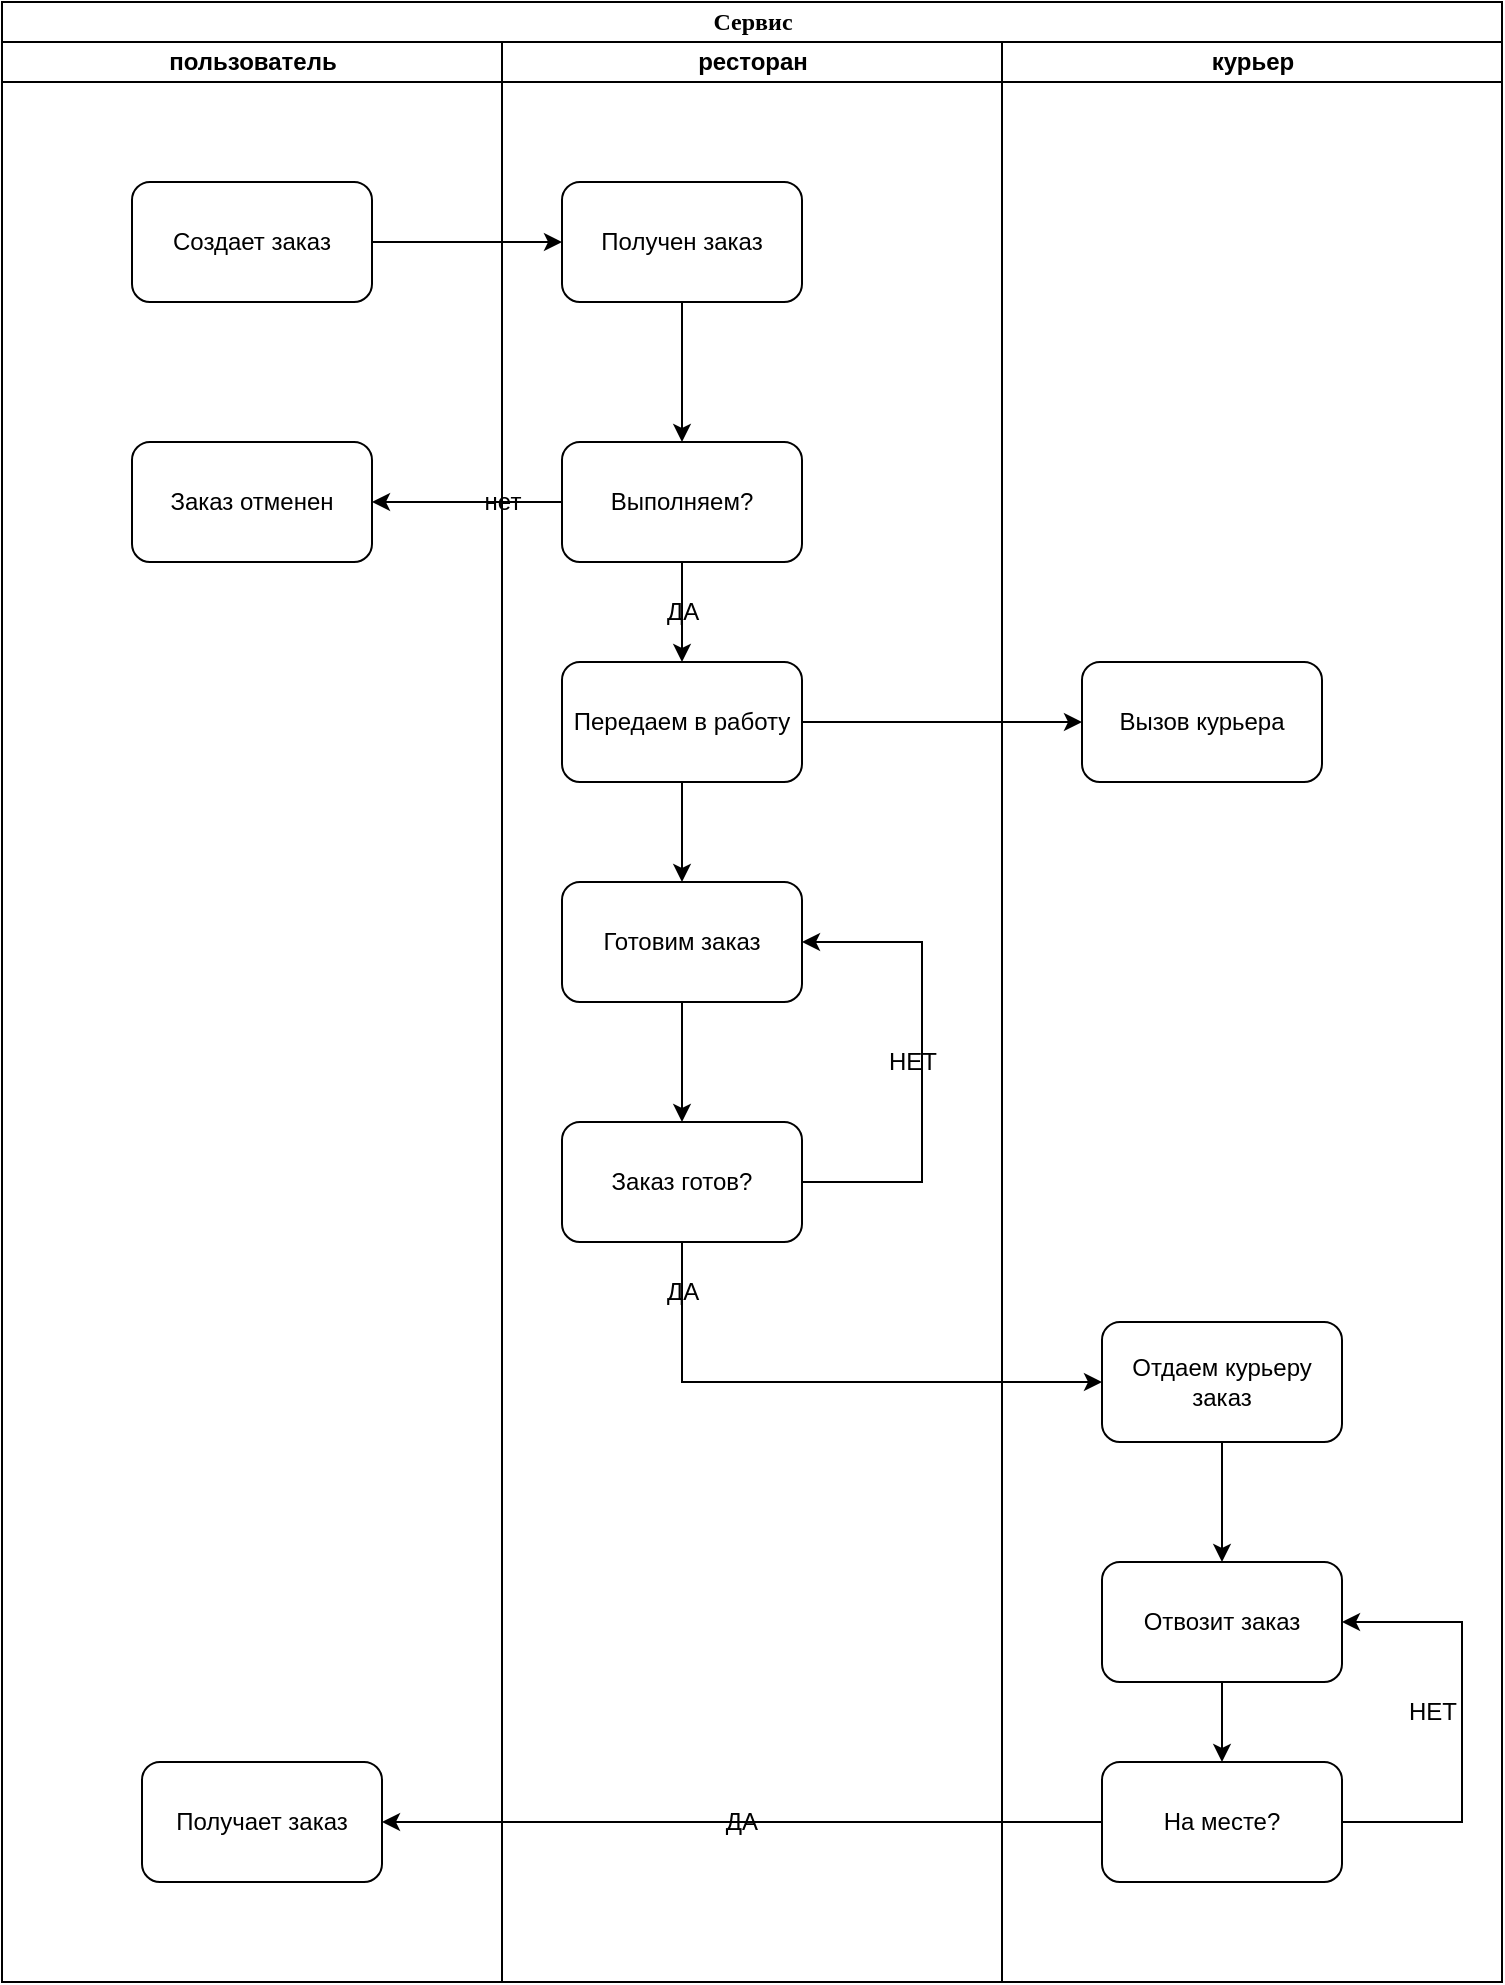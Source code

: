 <mxfile version="20.2.3" type="device"><diagram name="Page-1" id="0783ab3e-0a74-02c8-0abd-f7b4e66b4bec"><mxGraphModel dx="1296" dy="1008" grid="1" gridSize="10" guides="1" tooltips="1" connect="1" arrows="1" fold="1" page="1" pageScale="1" pageWidth="850" pageHeight="1100" background="none" math="0" shadow="0"><root><mxCell id="0"/><mxCell id="1" parent="0"/><mxCell id="1c1d494c118603dd-1" value="Сервис" style="swimlane;html=1;childLayout=stackLayout;startSize=20;rounded=0;shadow=0;comic=0;labelBackgroundColor=none;strokeWidth=1;fontFamily=Verdana;fontSize=12;align=center;" parent="1" vertex="1"><mxGeometry x="40" y="20" width="750" height="990" as="geometry"/></mxCell><mxCell id="1c1d494c118603dd-2" value="пользователь" style="swimlane;html=1;startSize=20;" parent="1c1d494c118603dd-1" vertex="1"><mxGeometry y="20" width="250" height="970" as="geometry"/></mxCell><mxCell id="qjexVV9GI0Dvt02D1wRB-1" value="Создает заказ" style="rounded=1;whiteSpace=wrap;html=1;" vertex="1" parent="1c1d494c118603dd-2"><mxGeometry x="65" y="70" width="120" height="60" as="geometry"/></mxCell><mxCell id="qjexVV9GI0Dvt02D1wRB-14" value="Заказ отменен" style="rounded=1;whiteSpace=wrap;html=1;" vertex="1" parent="1c1d494c118603dd-2"><mxGeometry x="65" y="200" width="120" height="60" as="geometry"/></mxCell><mxCell id="qjexVV9GI0Dvt02D1wRB-39" value="Получает заказ" style="rounded=1;whiteSpace=wrap;html=1;" vertex="1" parent="1c1d494c118603dd-2"><mxGeometry x="70" y="860" width="120" height="60" as="geometry"/></mxCell><mxCell id="1c1d494c118603dd-3" value="ресторан" style="swimlane;html=1;startSize=20;" parent="1c1d494c118603dd-1" vertex="1"><mxGeometry x="250" y="20" width="250" height="970" as="geometry"/></mxCell><mxCell id="qjexVV9GI0Dvt02D1wRB-2" value="Получен заказ" style="rounded=1;whiteSpace=wrap;html=1;" vertex="1" parent="1c1d494c118603dd-3"><mxGeometry x="30" y="70" width="120" height="60" as="geometry"/></mxCell><mxCell id="qjexVV9GI0Dvt02D1wRB-12" style="edgeStyle=orthogonalEdgeStyle;rounded=0;orthogonalLoop=1;jettySize=auto;html=1;exitX=0.5;exitY=1;exitDx=0;exitDy=0;entryX=0.5;entryY=0;entryDx=0;entryDy=0;" edge="1" parent="1c1d494c118603dd-3" source="qjexVV9GI0Dvt02D1wRB-7" target="qjexVV9GI0Dvt02D1wRB-9"><mxGeometry relative="1" as="geometry"/></mxCell><mxCell id="qjexVV9GI0Dvt02D1wRB-7" value="Выполняем?" style="rounded=1;whiteSpace=wrap;html=1;" vertex="1" parent="1c1d494c118603dd-3"><mxGeometry x="30" y="200" width="120" height="60" as="geometry"/></mxCell><mxCell id="qjexVV9GI0Dvt02D1wRB-21" style="edgeStyle=orthogonalEdgeStyle;rounded=0;orthogonalLoop=1;jettySize=auto;html=1;exitX=0.5;exitY=1;exitDx=0;exitDy=0;" edge="1" parent="1c1d494c118603dd-3" source="qjexVV9GI0Dvt02D1wRB-9" target="qjexVV9GI0Dvt02D1wRB-19"><mxGeometry relative="1" as="geometry"/></mxCell><mxCell id="qjexVV9GI0Dvt02D1wRB-9" value="Передаем в работу" style="rounded=1;whiteSpace=wrap;html=1;" vertex="1" parent="1c1d494c118603dd-3"><mxGeometry x="30" y="310" width="120" height="60" as="geometry"/></mxCell><mxCell id="qjexVV9GI0Dvt02D1wRB-13" value="нет" style="text;html=1;align=center;verticalAlign=middle;resizable=0;points=[];autosize=1;strokeColor=none;fillColor=none;" vertex="1" parent="1c1d494c118603dd-3"><mxGeometry x="-20" y="215" width="40" height="30" as="geometry"/></mxCell><mxCell id="qjexVV9GI0Dvt02D1wRB-23" style="edgeStyle=orthogonalEdgeStyle;rounded=0;orthogonalLoop=1;jettySize=auto;html=1;exitX=0.5;exitY=1;exitDx=0;exitDy=0;" edge="1" parent="1c1d494c118603dd-3" source="qjexVV9GI0Dvt02D1wRB-19" target="qjexVV9GI0Dvt02D1wRB-22"><mxGeometry relative="1" as="geometry"/></mxCell><mxCell id="qjexVV9GI0Dvt02D1wRB-19" value="Готовим заказ" style="rounded=1;whiteSpace=wrap;html=1;" vertex="1" parent="1c1d494c118603dd-3"><mxGeometry x="30" y="420" width="120" height="60" as="geometry"/></mxCell><mxCell id="qjexVV9GI0Dvt02D1wRB-22" value="Заказ готов?" style="rounded=1;whiteSpace=wrap;html=1;" vertex="1" parent="1c1d494c118603dd-3"><mxGeometry x="30" y="540" width="120" height="60" as="geometry"/></mxCell><mxCell id="qjexVV9GI0Dvt02D1wRB-24" style="edgeStyle=orthogonalEdgeStyle;rounded=0;orthogonalLoop=1;jettySize=auto;html=1;entryX=1;entryY=0.5;entryDx=0;entryDy=0;" edge="1" parent="1c1d494c118603dd-3" source="qjexVV9GI0Dvt02D1wRB-22" target="qjexVV9GI0Dvt02D1wRB-19"><mxGeometry relative="1" as="geometry"><mxPoint x="210" y="440" as="targetPoint"/><Array as="points"><mxPoint x="210" y="570"/><mxPoint x="210" y="450"/></Array></mxGeometry></mxCell><mxCell id="qjexVV9GI0Dvt02D1wRB-25" value="НЕТ" style="text;html=1;align=center;verticalAlign=middle;resizable=0;points=[];autosize=1;strokeColor=none;fillColor=none;" vertex="1" parent="1c1d494c118603dd-3"><mxGeometry x="180" y="495" width="50" height="30" as="geometry"/></mxCell><mxCell id="qjexVV9GI0Dvt02D1wRB-28" value="ДА" style="text;html=1;align=center;verticalAlign=middle;resizable=0;points=[];autosize=1;strokeColor=none;fillColor=none;" vertex="1" parent="1c1d494c118603dd-3"><mxGeometry x="70" y="610" width="40" height="30" as="geometry"/></mxCell><mxCell id="qjexVV9GI0Dvt02D1wRB-41" value="ДА" style="text;html=1;strokeColor=none;fillColor=none;align=center;verticalAlign=middle;whiteSpace=wrap;rounded=0;" vertex="1" parent="1c1d494c118603dd-3"><mxGeometry x="90" y="875" width="60" height="30" as="geometry"/></mxCell><mxCell id="1c1d494c118603dd-4" value="курьер" style="swimlane;html=1;startSize=20;" parent="1c1d494c118603dd-1" vertex="1"><mxGeometry x="500" y="20" width="250" height="970" as="geometry"/></mxCell><mxCell id="qjexVV9GI0Dvt02D1wRB-18" value="Вызов курьера" style="rounded=1;whiteSpace=wrap;html=1;" vertex="1" parent="1c1d494c118603dd-4"><mxGeometry x="40" y="310" width="120" height="60" as="geometry"/></mxCell><mxCell id="qjexVV9GI0Dvt02D1wRB-29" value="Отдаем курьеру заказ" style="rounded=1;whiteSpace=wrap;html=1;" vertex="1" parent="1c1d494c118603dd-4"><mxGeometry x="50" y="640" width="120" height="60" as="geometry"/></mxCell><mxCell id="qjexVV9GI0Dvt02D1wRB-34" style="edgeStyle=orthogonalEdgeStyle;rounded=0;orthogonalLoop=1;jettySize=auto;html=1;" edge="1" parent="1c1d494c118603dd-4" source="qjexVV9GI0Dvt02D1wRB-32" target="qjexVV9GI0Dvt02D1wRB-33"><mxGeometry relative="1" as="geometry"/></mxCell><mxCell id="qjexVV9GI0Dvt02D1wRB-32" value="Отвозит заказ" style="rounded=1;whiteSpace=wrap;html=1;" vertex="1" parent="1c1d494c118603dd-4"><mxGeometry x="50" y="760" width="120" height="60" as="geometry"/></mxCell><mxCell id="qjexVV9GI0Dvt02D1wRB-33" value="На месте?" style="rounded=1;whiteSpace=wrap;html=1;" vertex="1" parent="1c1d494c118603dd-4"><mxGeometry x="50" y="860" width="120" height="60" as="geometry"/></mxCell><mxCell id="qjexVV9GI0Dvt02D1wRB-35" style="edgeStyle=orthogonalEdgeStyle;rounded=0;orthogonalLoop=1;jettySize=auto;html=1;entryX=1;entryY=0.5;entryDx=0;entryDy=0;" edge="1" parent="1c1d494c118603dd-4" source="qjexVV9GI0Dvt02D1wRB-33" target="qjexVV9GI0Dvt02D1wRB-32"><mxGeometry relative="1" as="geometry"><mxPoint x="230" y="780" as="targetPoint"/><Array as="points"><mxPoint x="230" y="890"/><mxPoint x="230" y="790"/></Array></mxGeometry></mxCell><mxCell id="qjexVV9GI0Dvt02D1wRB-36" value="НЕТ" style="text;html=1;align=center;verticalAlign=middle;resizable=0;points=[];autosize=1;strokeColor=none;fillColor=none;" vertex="1" parent="1c1d494c118603dd-4"><mxGeometry x="190" y="820" width="50" height="30" as="geometry"/></mxCell><mxCell id="qjexVV9GI0Dvt02D1wRB-3" style="edgeStyle=orthogonalEdgeStyle;rounded=0;orthogonalLoop=1;jettySize=auto;html=1;exitX=1;exitY=0.5;exitDx=0;exitDy=0;" edge="1" parent="1c1d494c118603dd-1" source="qjexVV9GI0Dvt02D1wRB-1" target="qjexVV9GI0Dvt02D1wRB-2"><mxGeometry relative="1" as="geometry"/></mxCell><mxCell id="qjexVV9GI0Dvt02D1wRB-15" style="edgeStyle=orthogonalEdgeStyle;rounded=0;orthogonalLoop=1;jettySize=auto;html=1;exitX=0;exitY=0.5;exitDx=0;exitDy=0;entryX=1;entryY=0.5;entryDx=0;entryDy=0;" edge="1" parent="1c1d494c118603dd-1" source="qjexVV9GI0Dvt02D1wRB-7" target="qjexVV9GI0Dvt02D1wRB-14"><mxGeometry relative="1" as="geometry"/></mxCell><mxCell id="qjexVV9GI0Dvt02D1wRB-20" style="edgeStyle=orthogonalEdgeStyle;rounded=0;orthogonalLoop=1;jettySize=auto;html=1;entryX=0;entryY=0.5;entryDx=0;entryDy=0;" edge="1" parent="1c1d494c118603dd-1" source="qjexVV9GI0Dvt02D1wRB-9" target="qjexVV9GI0Dvt02D1wRB-18"><mxGeometry relative="1" as="geometry"/></mxCell><mxCell id="qjexVV9GI0Dvt02D1wRB-30" style="edgeStyle=orthogonalEdgeStyle;rounded=0;orthogonalLoop=1;jettySize=auto;html=1;exitX=0.5;exitY=1;exitDx=0;exitDy=0;entryX=0;entryY=0.5;entryDx=0;entryDy=0;" edge="1" parent="1c1d494c118603dd-1" source="qjexVV9GI0Dvt02D1wRB-22" target="qjexVV9GI0Dvt02D1wRB-29"><mxGeometry relative="1" as="geometry"><mxPoint x="340" y="700" as="targetPoint"/><Array as="points"><mxPoint x="340" y="690"/></Array></mxGeometry></mxCell><mxCell id="qjexVV9GI0Dvt02D1wRB-40" style="edgeStyle=orthogonalEdgeStyle;rounded=0;orthogonalLoop=1;jettySize=auto;html=1;" edge="1" parent="1c1d494c118603dd-1" source="qjexVV9GI0Dvt02D1wRB-33" target="qjexVV9GI0Dvt02D1wRB-39"><mxGeometry relative="1" as="geometry"/></mxCell><mxCell id="qjexVV9GI0Dvt02D1wRB-6" style="edgeStyle=orthogonalEdgeStyle;rounded=0;orthogonalLoop=1;jettySize=auto;html=1;" edge="1" parent="1" source="qjexVV9GI0Dvt02D1wRB-2"><mxGeometry relative="1" as="geometry"><mxPoint x="380" y="240" as="targetPoint"/></mxGeometry></mxCell><mxCell id="qjexVV9GI0Dvt02D1wRB-10" value="ДА" style="text;html=1;align=center;verticalAlign=middle;resizable=0;points=[];autosize=1;strokeColor=none;fillColor=none;" vertex="1" parent="1"><mxGeometry x="360" y="310" width="40" height="30" as="geometry"/></mxCell><mxCell id="qjexVV9GI0Dvt02D1wRB-31" style="edgeStyle=orthogonalEdgeStyle;rounded=0;orthogonalLoop=1;jettySize=auto;html=1;" edge="1" parent="1" source="qjexVV9GI0Dvt02D1wRB-29"><mxGeometry relative="1" as="geometry"><mxPoint x="650" y="800" as="targetPoint"/></mxGeometry></mxCell></root></mxGraphModel></diagram></mxfile>